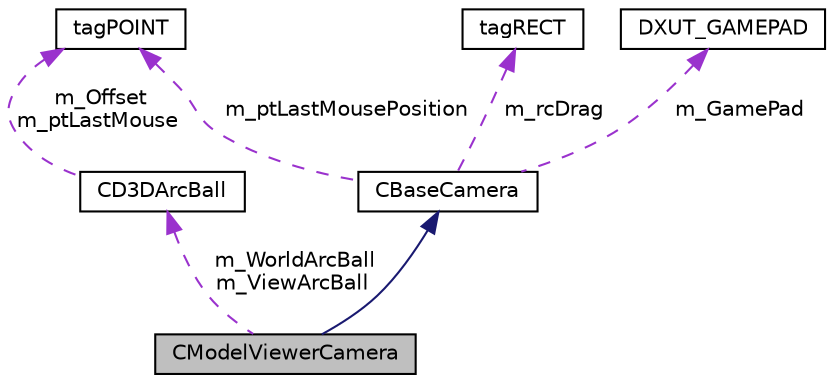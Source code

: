 digraph G
{
  edge [fontname="Helvetica",fontsize="10",labelfontname="Helvetica",labelfontsize="10"];
  node [fontname="Helvetica",fontsize="10",shape=record];
  Node1 [label="CModelViewerCamera",height=0.2,width=0.4,color="black", fillcolor="grey75", style="filled" fontcolor="black"];
  Node2 -> Node1 [dir="back",color="midnightblue",fontsize="10",style="solid",fontname="Helvetica"];
  Node2 [label="CBaseCamera",height=0.2,width=0.4,color="black", fillcolor="white", style="filled",URL="$class_c_base_camera.html"];
  Node3 -> Node2 [dir="back",color="darkorchid3",fontsize="10",style="dashed",label=" m_ptLastMousePosition" ,fontname="Helvetica"];
  Node3 [label="tagPOINT",height=0.2,width=0.4,color="black", fillcolor="white", style="filled",URL="$structtag_p_o_i_n_t.html"];
  Node4 -> Node2 [dir="back",color="darkorchid3",fontsize="10",style="dashed",label=" m_rcDrag" ,fontname="Helvetica"];
  Node4 [label="tagRECT",height=0.2,width=0.4,color="black", fillcolor="white", style="filled",URL="$structtag_r_e_c_t.html"];
  Node5 -> Node2 [dir="back",color="darkorchid3",fontsize="10",style="dashed",label=" m_GamePad" ,fontname="Helvetica"];
  Node5 [label="DXUT_GAMEPAD",height=0.2,width=0.4,color="black", fillcolor="white", style="filled",URL="$struct_d_x_u_t___g_a_m_e_p_a_d.html"];
  Node6 -> Node1 [dir="back",color="darkorchid3",fontsize="10",style="dashed",label=" m_WorldArcBall\nm_ViewArcBall" ,fontname="Helvetica"];
  Node6 [label="CD3DArcBall",height=0.2,width=0.4,color="black", fillcolor="white", style="filled",URL="$class_c_d3_d_arc_ball.html"];
  Node3 -> Node6 [dir="back",color="darkorchid3",fontsize="10",style="dashed",label=" m_Offset\nm_ptLastMouse" ,fontname="Helvetica"];
}

